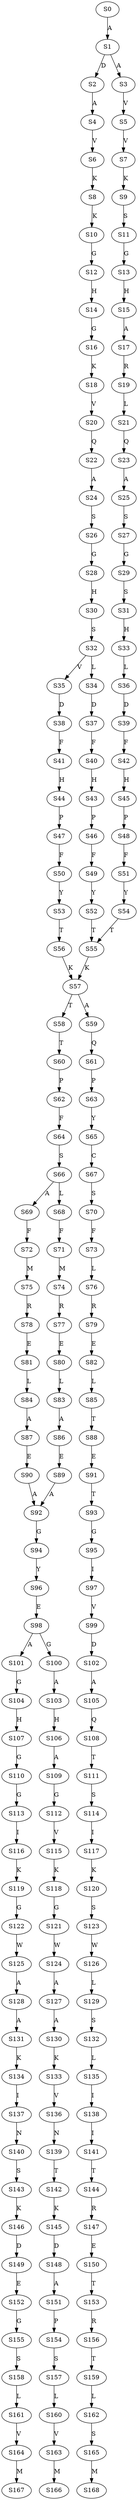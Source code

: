 strict digraph  {
	S0 -> S1 [ label = A ];
	S1 -> S2 [ label = D ];
	S1 -> S3 [ label = A ];
	S2 -> S4 [ label = A ];
	S3 -> S5 [ label = V ];
	S4 -> S6 [ label = V ];
	S5 -> S7 [ label = V ];
	S6 -> S8 [ label = K ];
	S7 -> S9 [ label = K ];
	S8 -> S10 [ label = K ];
	S9 -> S11 [ label = S ];
	S10 -> S12 [ label = G ];
	S11 -> S13 [ label = G ];
	S12 -> S14 [ label = H ];
	S13 -> S15 [ label = H ];
	S14 -> S16 [ label = G ];
	S15 -> S17 [ label = A ];
	S16 -> S18 [ label = K ];
	S17 -> S19 [ label = R ];
	S18 -> S20 [ label = V ];
	S19 -> S21 [ label = L ];
	S20 -> S22 [ label = Q ];
	S21 -> S23 [ label = Q ];
	S22 -> S24 [ label = A ];
	S23 -> S25 [ label = A ];
	S24 -> S26 [ label = S ];
	S25 -> S27 [ label = S ];
	S26 -> S28 [ label = G ];
	S27 -> S29 [ label = G ];
	S28 -> S30 [ label = H ];
	S29 -> S31 [ label = S ];
	S30 -> S32 [ label = S ];
	S31 -> S33 [ label = H ];
	S32 -> S34 [ label = L ];
	S32 -> S35 [ label = V ];
	S33 -> S36 [ label = L ];
	S34 -> S37 [ label = D ];
	S35 -> S38 [ label = D ];
	S36 -> S39 [ label = D ];
	S37 -> S40 [ label = F ];
	S38 -> S41 [ label = F ];
	S39 -> S42 [ label = F ];
	S40 -> S43 [ label = H ];
	S41 -> S44 [ label = H ];
	S42 -> S45 [ label = H ];
	S43 -> S46 [ label = P ];
	S44 -> S47 [ label = P ];
	S45 -> S48 [ label = P ];
	S46 -> S49 [ label = F ];
	S47 -> S50 [ label = F ];
	S48 -> S51 [ label = F ];
	S49 -> S52 [ label = Y ];
	S50 -> S53 [ label = Y ];
	S51 -> S54 [ label = Y ];
	S52 -> S55 [ label = T ];
	S53 -> S56 [ label = T ];
	S54 -> S55 [ label = T ];
	S55 -> S57 [ label = K ];
	S56 -> S57 [ label = K ];
	S57 -> S58 [ label = T ];
	S57 -> S59 [ label = A ];
	S58 -> S60 [ label = T ];
	S59 -> S61 [ label = Q ];
	S60 -> S62 [ label = P ];
	S61 -> S63 [ label = P ];
	S62 -> S64 [ label = F ];
	S63 -> S65 [ label = Y ];
	S64 -> S66 [ label = S ];
	S65 -> S67 [ label = C ];
	S66 -> S68 [ label = L ];
	S66 -> S69 [ label = A ];
	S67 -> S70 [ label = S ];
	S68 -> S71 [ label = F ];
	S69 -> S72 [ label = F ];
	S70 -> S73 [ label = F ];
	S71 -> S74 [ label = M ];
	S72 -> S75 [ label = M ];
	S73 -> S76 [ label = L ];
	S74 -> S77 [ label = R ];
	S75 -> S78 [ label = R ];
	S76 -> S79 [ label = R ];
	S77 -> S80 [ label = E ];
	S78 -> S81 [ label = E ];
	S79 -> S82 [ label = E ];
	S80 -> S83 [ label = L ];
	S81 -> S84 [ label = L ];
	S82 -> S85 [ label = L ];
	S83 -> S86 [ label = A ];
	S84 -> S87 [ label = A ];
	S85 -> S88 [ label = T ];
	S86 -> S89 [ label = E ];
	S87 -> S90 [ label = E ];
	S88 -> S91 [ label = E ];
	S89 -> S92 [ label = A ];
	S90 -> S92 [ label = A ];
	S91 -> S93 [ label = T ];
	S92 -> S94 [ label = G ];
	S93 -> S95 [ label = G ];
	S94 -> S96 [ label = Y ];
	S95 -> S97 [ label = I ];
	S96 -> S98 [ label = E ];
	S97 -> S99 [ label = V ];
	S98 -> S100 [ label = G ];
	S98 -> S101 [ label = A ];
	S99 -> S102 [ label = D ];
	S100 -> S103 [ label = A ];
	S101 -> S104 [ label = G ];
	S102 -> S105 [ label = A ];
	S103 -> S106 [ label = H ];
	S104 -> S107 [ label = H ];
	S105 -> S108 [ label = Q ];
	S106 -> S109 [ label = A ];
	S107 -> S110 [ label = G ];
	S108 -> S111 [ label = T ];
	S109 -> S112 [ label = G ];
	S110 -> S113 [ label = G ];
	S111 -> S114 [ label = S ];
	S112 -> S115 [ label = V ];
	S113 -> S116 [ label = I ];
	S114 -> S117 [ label = I ];
	S115 -> S118 [ label = K ];
	S116 -> S119 [ label = K ];
	S117 -> S120 [ label = K ];
	S118 -> S121 [ label = G ];
	S119 -> S122 [ label = G ];
	S120 -> S123 [ label = S ];
	S121 -> S124 [ label = W ];
	S122 -> S125 [ label = W ];
	S123 -> S126 [ label = W ];
	S124 -> S127 [ label = A ];
	S125 -> S128 [ label = A ];
	S126 -> S129 [ label = L ];
	S127 -> S130 [ label = A ];
	S128 -> S131 [ label = A ];
	S129 -> S132 [ label = S ];
	S130 -> S133 [ label = K ];
	S131 -> S134 [ label = K ];
	S132 -> S135 [ label = L ];
	S133 -> S136 [ label = V ];
	S134 -> S137 [ label = I ];
	S135 -> S138 [ label = I ];
	S136 -> S139 [ label = N ];
	S137 -> S140 [ label = N ];
	S138 -> S141 [ label = I ];
	S139 -> S142 [ label = T ];
	S140 -> S143 [ label = S ];
	S141 -> S144 [ label = T ];
	S142 -> S145 [ label = K ];
	S143 -> S146 [ label = K ];
	S144 -> S147 [ label = R ];
	S145 -> S148 [ label = D ];
	S146 -> S149 [ label = D ];
	S147 -> S150 [ label = E ];
	S148 -> S151 [ label = A ];
	S149 -> S152 [ label = E ];
	S150 -> S153 [ label = T ];
	S151 -> S154 [ label = P ];
	S152 -> S155 [ label = G ];
	S153 -> S156 [ label = R ];
	S154 -> S157 [ label = S ];
	S155 -> S158 [ label = S ];
	S156 -> S159 [ label = T ];
	S157 -> S160 [ label = L ];
	S158 -> S161 [ label = L ];
	S159 -> S162 [ label = L ];
	S160 -> S163 [ label = V ];
	S161 -> S164 [ label = V ];
	S162 -> S165 [ label = S ];
	S163 -> S166 [ label = M ];
	S164 -> S167 [ label = M ];
	S165 -> S168 [ label = M ];
}

